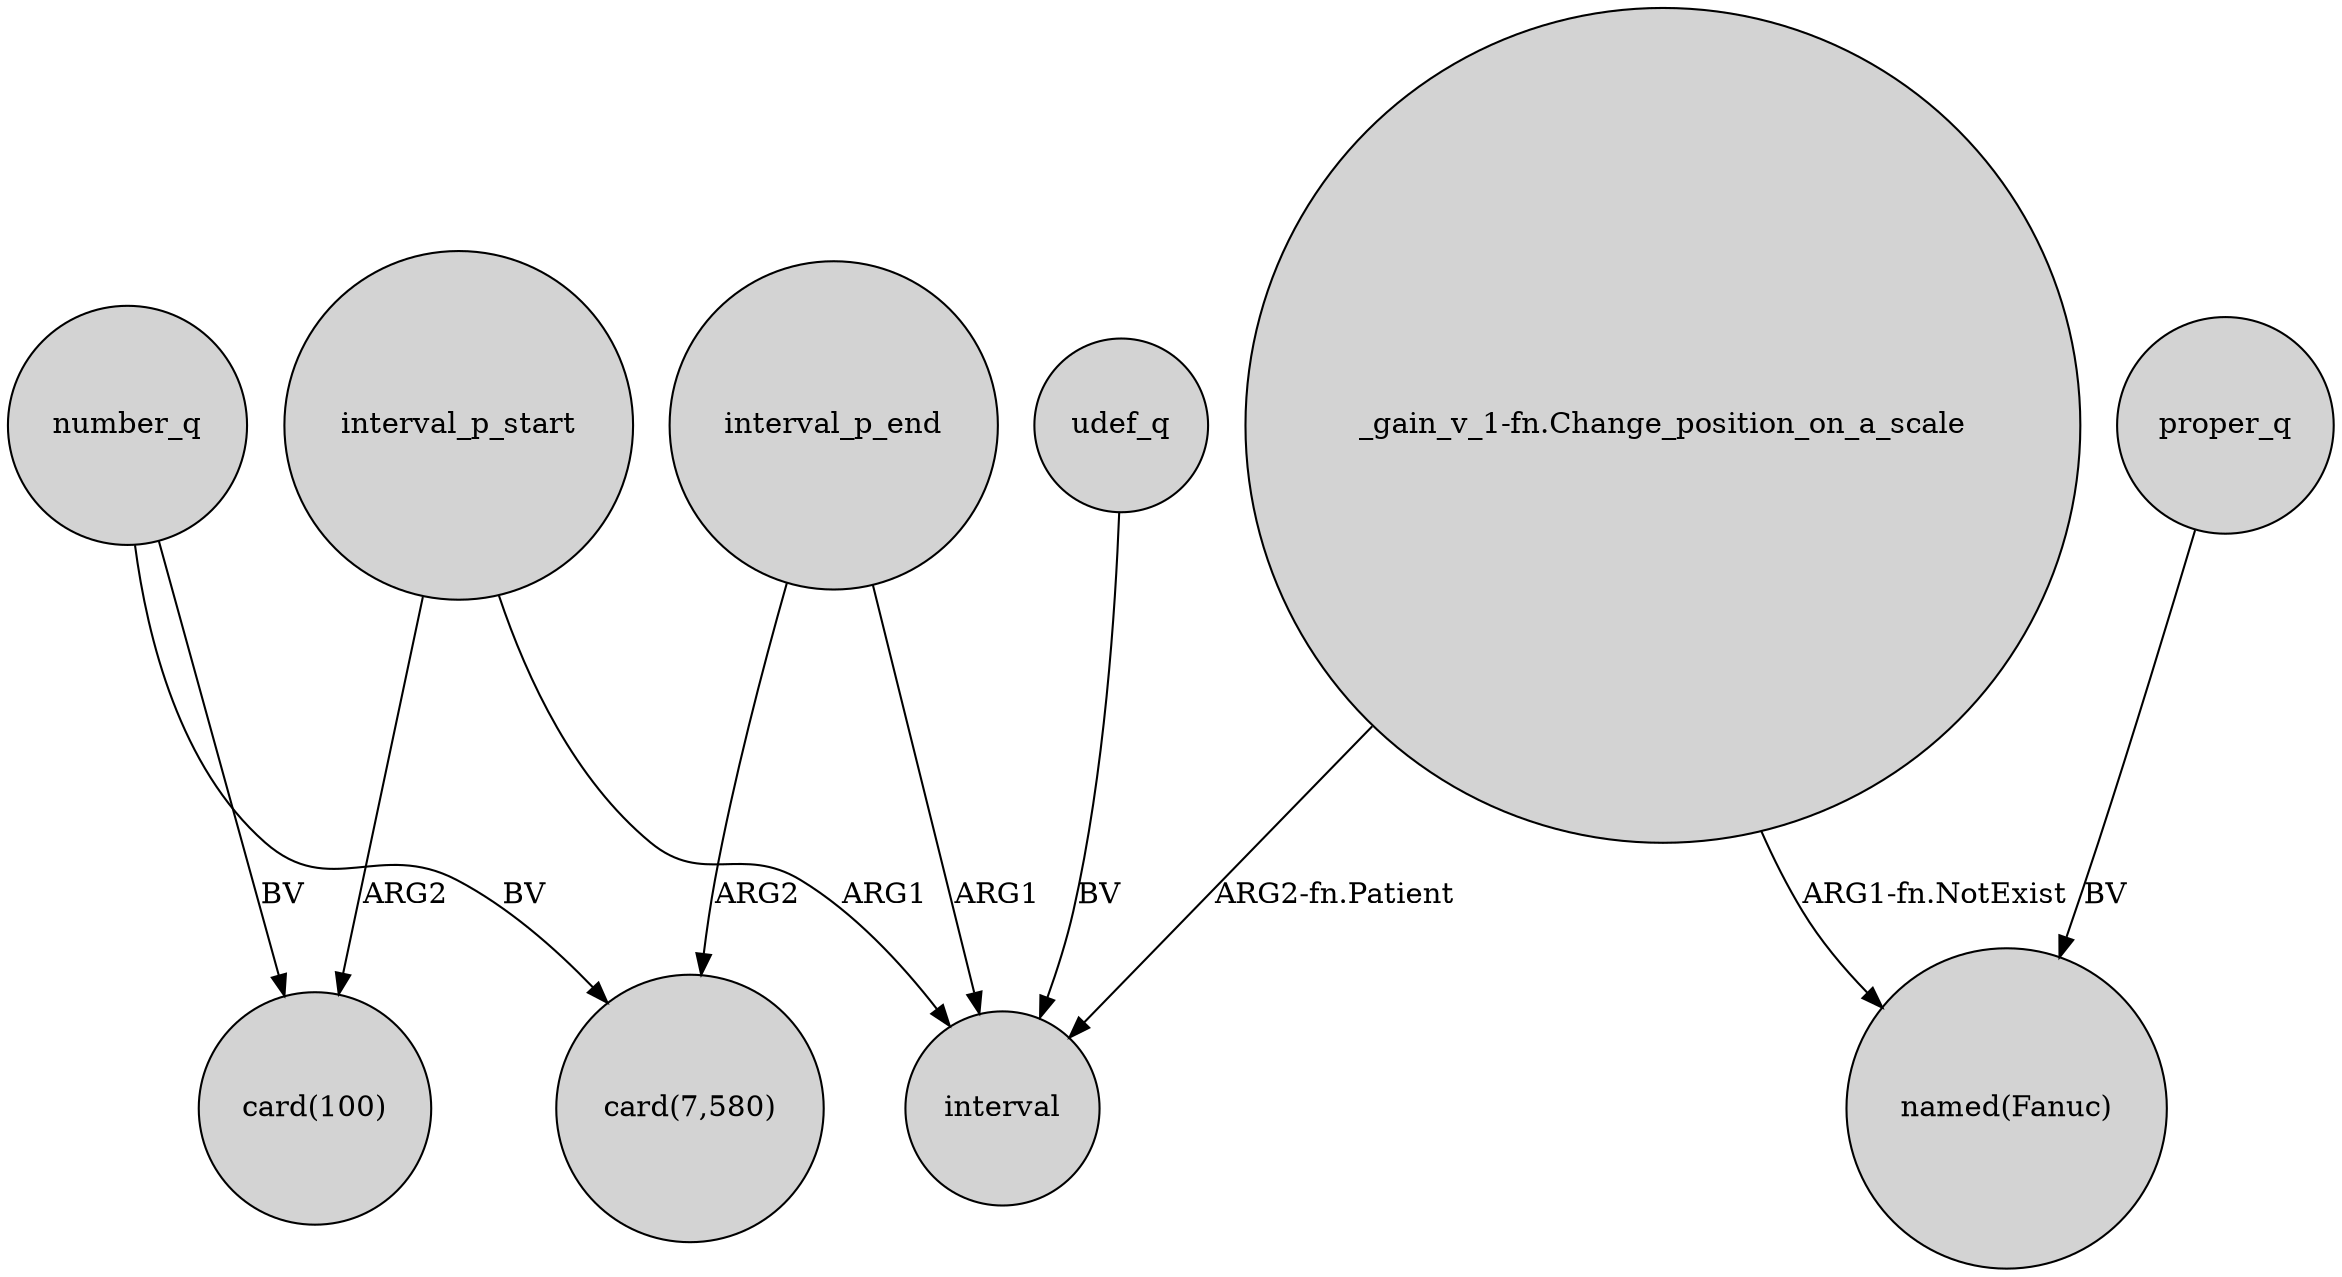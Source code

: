 digraph {
	node [shape=circle style=filled]
	number_q -> "card(100)" [label=BV]
	"_gain_v_1-fn.Change_position_on_a_scale" -> "named(Fanuc)" [label="ARG1-fn.NotExist"]
	interval_p_end -> interval [label=ARG1]
	interval_p_start -> interval [label=ARG1]
	number_q -> "card(7,580)" [label=BV]
	"_gain_v_1-fn.Change_position_on_a_scale" -> interval [label="ARG2-fn.Patient"]
	interval_p_start -> "card(100)" [label=ARG2]
	interval_p_end -> "card(7,580)" [label=ARG2]
	proper_q -> "named(Fanuc)" [label=BV]
	udef_q -> interval [label=BV]
}
